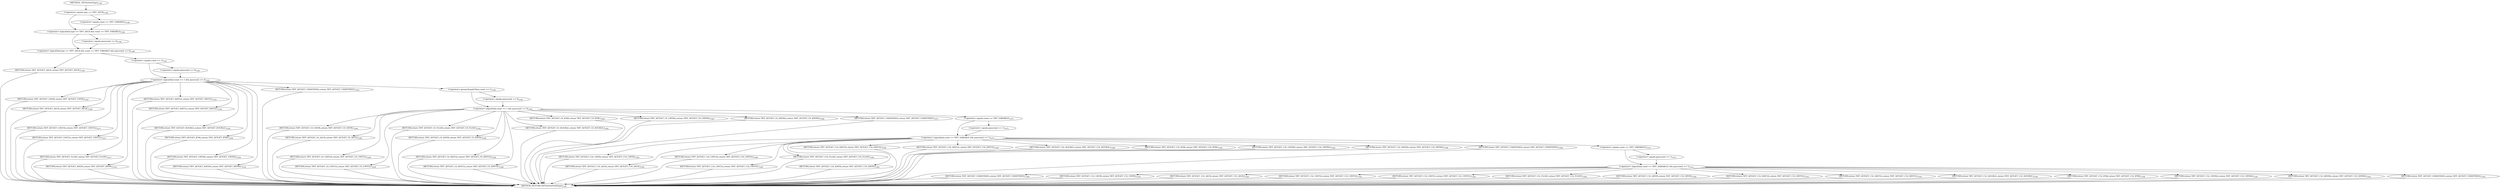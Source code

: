 digraph "_TIFFSetGetType" {  
"28407" [label = <(RETURN,return TIFF_SETGET_UNDEFINED;,return TIFF_SETGET_UNDEFINED;)<SUB>1349</SUB>> ]
"28101" [label = <(&lt;operator&gt;.logicalAnd,type == TIFF_ASCII &amp;&amp; count == TIFF_VARIABLE &amp;&amp; passcount == 0)<SUB>1198</SUB>> ]
"28102" [label = <(&lt;operator&gt;.logicalAnd,type == TIFF_ASCII &amp;&amp; count == TIFF_VARIABLE)<SUB>1198</SUB>> ]
"28109" [label = <(&lt;operator&gt;.equals,passcount == 0)<SUB>1198</SUB>> ]
"28113" [label = <(RETURN,return TIFF_SETGET_ASCII;,return TIFF_SETGET_ASCII;)<SUB>1199</SUB>> ]
"28103" [label = <(&lt;operator&gt;.equals,type == TIFF_ASCII)<SUB>1198</SUB>> ]
"28106" [label = <(&lt;operator&gt;.equals,count == TIFF_VARIABLE)<SUB>1198</SUB>> ]
"28118" [label = <(&lt;operator&gt;.logicalAnd,count == 1 &amp;&amp; passcount == 0)<SUB>1201</SUB>> ]
"28119" [label = <(&lt;operator&gt;.equals,count == 1)<SUB>1201</SUB>> ]
"28122" [label = <(&lt;operator&gt;.equals,passcount == 0)<SUB>1201</SUB>> ]
"28133" [label = <(RETURN,return TIFF_SETGET_UINT8;,return TIFF_SETGET_UINT8;)<SUB>1207</SUB>> ]
"28137" [label = <(RETURN,return TIFF_SETGET_ASCII;,return TIFF_SETGET_ASCII;)<SUB>1209</SUB>> ]
"28141" [label = <(RETURN,return TIFF_SETGET_UINT16;,return TIFF_SETGET_UINT16;)<SUB>1211</SUB>> ]
"28145" [label = <(RETURN,return TIFF_SETGET_UINT32;,return TIFF_SETGET_UINT32;)<SUB>1213</SUB>> ]
"28153" [label = <(RETURN,return TIFF_SETGET_FLOAT;,return TIFF_SETGET_FLOAT;)<SUB>1217</SUB>> ]
"28157" [label = <(RETURN,return TIFF_SETGET_SINT8;,return TIFF_SETGET_SINT8;)<SUB>1219</SUB>> ]
"28161" [label = <(RETURN,return TIFF_SETGET_SINT16;,return TIFF_SETGET_SINT16;)<SUB>1221</SUB>> ]
"28165" [label = <(RETURN,return TIFF_SETGET_SINT32;,return TIFF_SETGET_SINT32;)<SUB>1223</SUB>> ]
"28169" [label = <(RETURN,return TIFF_SETGET_DOUBLE;,return TIFF_SETGET_DOUBLE;)<SUB>1225</SUB>> ]
"28175" [label = <(RETURN,return TIFF_SETGET_IFD8;,return TIFF_SETGET_IFD8;)<SUB>1228</SUB>> ]
"28179" [label = <(RETURN,return TIFF_SETGET_UINT64;,return TIFF_SETGET_UINT64;)<SUB>1230</SUB>> ]
"28183" [label = <(RETURN,return TIFF_SETGET_SINT64;,return TIFF_SETGET_SINT64;)<SUB>1232</SUB>> ]
"28186" [label = <(RETURN,return TIFF_SETGET_UNDEFINED;,return TIFF_SETGET_UNDEFINED;)<SUB>1234</SUB>> ]
"28191" [label = <(&lt;operator&gt;.logicalAnd,count &gt;= 1 &amp;&amp; passcount == 0)<SUB>1238</SUB>> ]
"28192" [label = <(&lt;operator&gt;.greaterEqualsThan,count &gt;= 1)<SUB>1238</SUB>> ]
"28195" [label = <(&lt;operator&gt;.equals,passcount == 0)<SUB>1238</SUB>> ]
"28206" [label = <(RETURN,return TIFF_SETGET_C0_UINT8;,return TIFF_SETGET_C0_UINT8;)<SUB>1244</SUB>> ]
"28210" [label = <(RETURN,return TIFF_SETGET_C0_ASCII;,return TIFF_SETGET_C0_ASCII;)<SUB>1246</SUB>> ]
"28214" [label = <(RETURN,return TIFF_SETGET_C0_UINT16;,return TIFF_SETGET_C0_UINT16;)<SUB>1248</SUB>> ]
"28218" [label = <(RETURN,return TIFF_SETGET_C0_UINT32;,return TIFF_SETGET_C0_UINT32;)<SUB>1250</SUB>> ]
"28226" [label = <(RETURN,return TIFF_SETGET_C0_FLOAT;,return TIFF_SETGET_C0_FLOAT;)<SUB>1254</SUB>> ]
"28230" [label = <(RETURN,return TIFF_SETGET_C0_SINT8;,return TIFF_SETGET_C0_SINT8;)<SUB>1256</SUB>> ]
"28234" [label = <(RETURN,return TIFF_SETGET_C0_SINT16;,return TIFF_SETGET_C0_SINT16;)<SUB>1258</SUB>> ]
"28238" [label = <(RETURN,return TIFF_SETGET_C0_SINT32;,return TIFF_SETGET_C0_SINT32;)<SUB>1260</SUB>> ]
"28242" [label = <(RETURN,return TIFF_SETGET_C0_DOUBLE;,return TIFF_SETGET_C0_DOUBLE;)<SUB>1262</SUB>> ]
"28248" [label = <(RETURN,return TIFF_SETGET_C0_IFD8;,return TIFF_SETGET_C0_IFD8;)<SUB>1265</SUB>> ]
"28252" [label = <(RETURN,return TIFF_SETGET_C0_UINT64;,return TIFF_SETGET_C0_UINT64;)<SUB>1267</SUB>> ]
"28256" [label = <(RETURN,return TIFF_SETGET_C0_SINT64;,return TIFF_SETGET_C0_SINT64;)<SUB>1269</SUB>> ]
"28259" [label = <(RETURN,return TIFF_SETGET_UNDEFINED;,return TIFF_SETGET_UNDEFINED;)<SUB>1271</SUB>> ]
"28264" [label = <(&lt;operator&gt;.logicalAnd,count == TIFF_VARIABLE &amp;&amp; passcount == 1)<SUB>1275</SUB>> ]
"28265" [label = <(&lt;operator&gt;.equals,count == TIFF_VARIABLE)<SUB>1275</SUB>> ]
"28268" [label = <(&lt;operator&gt;.equals,passcount == 1)<SUB>1275</SUB>> ]
"28279" [label = <(RETURN,return TIFF_SETGET_C16_UINT8;,return TIFF_SETGET_C16_UINT8;)<SUB>1281</SUB>> ]
"28283" [label = <(RETURN,return TIFF_SETGET_C16_ASCII;,return TIFF_SETGET_C16_ASCII;)<SUB>1283</SUB>> ]
"28287" [label = <(RETURN,return TIFF_SETGET_C16_UINT16;,return TIFF_SETGET_C16_UINT16;)<SUB>1285</SUB>> ]
"28291" [label = <(RETURN,return TIFF_SETGET_C16_UINT32;,return TIFF_SETGET_C16_UINT32;)<SUB>1287</SUB>> ]
"28299" [label = <(RETURN,return TIFF_SETGET_C16_FLOAT;,return TIFF_SETGET_C16_FLOAT;)<SUB>1291</SUB>> ]
"28303" [label = <(RETURN,return TIFF_SETGET_C16_SINT8;,return TIFF_SETGET_C16_SINT8;)<SUB>1293</SUB>> ]
"28307" [label = <(RETURN,return TIFF_SETGET_C16_SINT16;,return TIFF_SETGET_C16_SINT16;)<SUB>1295</SUB>> ]
"28311" [label = <(RETURN,return TIFF_SETGET_C16_SINT32;,return TIFF_SETGET_C16_SINT32;)<SUB>1297</SUB>> ]
"28315" [label = <(RETURN,return TIFF_SETGET_C16_DOUBLE;,return TIFF_SETGET_C16_DOUBLE;)<SUB>1299</SUB>> ]
"28321" [label = <(RETURN,return TIFF_SETGET_C16_IFD8;,return TIFF_SETGET_C16_IFD8;)<SUB>1302</SUB>> ]
"28325" [label = <(RETURN,return TIFF_SETGET_C16_UINT64;,return TIFF_SETGET_C16_UINT64;)<SUB>1304</SUB>> ]
"28329" [label = <(RETURN,return TIFF_SETGET_C16_SINT64;,return TIFF_SETGET_C16_SINT64;)<SUB>1306</SUB>> ]
"28332" [label = <(RETURN,return TIFF_SETGET_UNDEFINED;,return TIFF_SETGET_UNDEFINED;)<SUB>1308</SUB>> ]
"28337" [label = <(&lt;operator&gt;.logicalAnd,count == TIFF_VARIABLE2 &amp;&amp; passcount == 1)<SUB>1312</SUB>> ]
"28338" [label = <(&lt;operator&gt;.equals,count == TIFF_VARIABLE2)<SUB>1312</SUB>> ]
"28341" [label = <(&lt;operator&gt;.equals,passcount == 1)<SUB>1312</SUB>> ]
"28352" [label = <(RETURN,return TIFF_SETGET_C32_UINT8;,return TIFF_SETGET_C32_UINT8;)<SUB>1318</SUB>> ]
"28356" [label = <(RETURN,return TIFF_SETGET_C32_ASCII;,return TIFF_SETGET_C32_ASCII;)<SUB>1320</SUB>> ]
"28360" [label = <(RETURN,return TIFF_SETGET_C32_UINT16;,return TIFF_SETGET_C32_UINT16;)<SUB>1322</SUB>> ]
"28364" [label = <(RETURN,return TIFF_SETGET_C32_UINT32;,return TIFF_SETGET_C32_UINT32;)<SUB>1324</SUB>> ]
"28372" [label = <(RETURN,return TIFF_SETGET_C32_FLOAT;,return TIFF_SETGET_C32_FLOAT;)<SUB>1328</SUB>> ]
"28376" [label = <(RETURN,return TIFF_SETGET_C32_SINT8;,return TIFF_SETGET_C32_SINT8;)<SUB>1330</SUB>> ]
"28380" [label = <(RETURN,return TIFF_SETGET_C32_SINT16;,return TIFF_SETGET_C32_SINT16;)<SUB>1332</SUB>> ]
"28384" [label = <(RETURN,return TIFF_SETGET_C32_SINT32;,return TIFF_SETGET_C32_SINT32;)<SUB>1334</SUB>> ]
"28388" [label = <(RETURN,return TIFF_SETGET_C32_DOUBLE;,return TIFF_SETGET_C32_DOUBLE;)<SUB>1336</SUB>> ]
"28394" [label = <(RETURN,return TIFF_SETGET_C32_IFD8;,return TIFF_SETGET_C32_IFD8;)<SUB>1339</SUB>> ]
"28398" [label = <(RETURN,return TIFF_SETGET_C32_UINT64;,return TIFF_SETGET_C32_UINT64;)<SUB>1341</SUB>> ]
"28402" [label = <(RETURN,return TIFF_SETGET_C32_SINT64;,return TIFF_SETGET_C32_SINT64;)<SUB>1343</SUB>> ]
"28405" [label = <(RETURN,return TIFF_SETGET_UNDEFINED;,return TIFF_SETGET_UNDEFINED;)<SUB>1345</SUB>> ]
"28095" [label = <(METHOD,_TIFFSetGetType)<SUB>1195</SUB>> ]
"28409" [label = <(METHOD_RETURN,TIFFSetGetFieldType)<SUB>1195</SUB>> ]
  "28407" -> "28409" 
  "28101" -> "28113" 
  "28101" -> "28119" 
  "28102" -> "28101" 
  "28102" -> "28109" 
  "28109" -> "28101" 
  "28113" -> "28409" 
  "28103" -> "28102" 
  "28103" -> "28106" 
  "28106" -> "28102" 
  "28118" -> "28133" 
  "28118" -> "28137" 
  "28118" -> "28141" 
  "28118" -> "28145" 
  "28118" -> "28153" 
  "28118" -> "28157" 
  "28118" -> "28161" 
  "28118" -> "28165" 
  "28118" -> "28169" 
  "28118" -> "28175" 
  "28118" -> "28179" 
  "28118" -> "28183" 
  "28118" -> "28186" 
  "28118" -> "28192" 
  "28119" -> "28118" 
  "28119" -> "28122" 
  "28122" -> "28118" 
  "28133" -> "28409" 
  "28137" -> "28409" 
  "28141" -> "28409" 
  "28145" -> "28409" 
  "28153" -> "28409" 
  "28157" -> "28409" 
  "28161" -> "28409" 
  "28165" -> "28409" 
  "28169" -> "28409" 
  "28175" -> "28409" 
  "28179" -> "28409" 
  "28183" -> "28409" 
  "28186" -> "28409" 
  "28191" -> "28206" 
  "28191" -> "28210" 
  "28191" -> "28214" 
  "28191" -> "28218" 
  "28191" -> "28226" 
  "28191" -> "28230" 
  "28191" -> "28234" 
  "28191" -> "28238" 
  "28191" -> "28242" 
  "28191" -> "28248" 
  "28191" -> "28252" 
  "28191" -> "28256" 
  "28191" -> "28259" 
  "28191" -> "28265" 
  "28192" -> "28191" 
  "28192" -> "28195" 
  "28195" -> "28191" 
  "28206" -> "28409" 
  "28210" -> "28409" 
  "28214" -> "28409" 
  "28218" -> "28409" 
  "28226" -> "28409" 
  "28230" -> "28409" 
  "28234" -> "28409" 
  "28238" -> "28409" 
  "28242" -> "28409" 
  "28248" -> "28409" 
  "28252" -> "28409" 
  "28256" -> "28409" 
  "28259" -> "28409" 
  "28264" -> "28279" 
  "28264" -> "28283" 
  "28264" -> "28287" 
  "28264" -> "28291" 
  "28264" -> "28299" 
  "28264" -> "28303" 
  "28264" -> "28307" 
  "28264" -> "28311" 
  "28264" -> "28315" 
  "28264" -> "28321" 
  "28264" -> "28325" 
  "28264" -> "28329" 
  "28264" -> "28332" 
  "28264" -> "28338" 
  "28265" -> "28264" 
  "28265" -> "28268" 
  "28268" -> "28264" 
  "28279" -> "28409" 
  "28283" -> "28409" 
  "28287" -> "28409" 
  "28291" -> "28409" 
  "28299" -> "28409" 
  "28303" -> "28409" 
  "28307" -> "28409" 
  "28311" -> "28409" 
  "28315" -> "28409" 
  "28321" -> "28409" 
  "28325" -> "28409" 
  "28329" -> "28409" 
  "28332" -> "28409" 
  "28337" -> "28352" 
  "28337" -> "28356" 
  "28337" -> "28360" 
  "28337" -> "28364" 
  "28337" -> "28372" 
  "28337" -> "28376" 
  "28337" -> "28380" 
  "28337" -> "28384" 
  "28337" -> "28388" 
  "28337" -> "28394" 
  "28337" -> "28398" 
  "28337" -> "28402" 
  "28337" -> "28405" 
  "28337" -> "28407" 
  "28338" -> "28337" 
  "28338" -> "28341" 
  "28341" -> "28337" 
  "28352" -> "28409" 
  "28356" -> "28409" 
  "28360" -> "28409" 
  "28364" -> "28409" 
  "28372" -> "28409" 
  "28376" -> "28409" 
  "28380" -> "28409" 
  "28384" -> "28409" 
  "28388" -> "28409" 
  "28394" -> "28409" 
  "28398" -> "28409" 
  "28402" -> "28409" 
  "28405" -> "28409" 
  "28095" -> "28103" 
}
